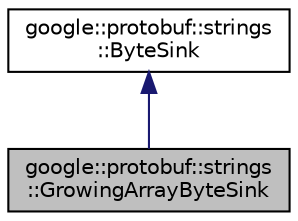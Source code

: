 digraph "google::protobuf::strings::GrowingArrayByteSink"
{
 // LATEX_PDF_SIZE
  edge [fontname="Helvetica",fontsize="10",labelfontname="Helvetica",labelfontsize="10"];
  node [fontname="Helvetica",fontsize="10",shape=record];
  Node1 [label="google::protobuf::strings\l::GrowingArrayByteSink",height=0.2,width=0.4,color="black", fillcolor="grey75", style="filled", fontcolor="black",tooltip=" "];
  Node2 -> Node1 [dir="back",color="midnightblue",fontsize="10",style="solid",fontname="Helvetica"];
  Node2 [label="google::protobuf::strings\l::ByteSink",height=0.2,width=0.4,color="black", fillcolor="white", style="filled",URL="$classgoogle_1_1protobuf_1_1strings_1_1ByteSink.html",tooltip=" "];
}
